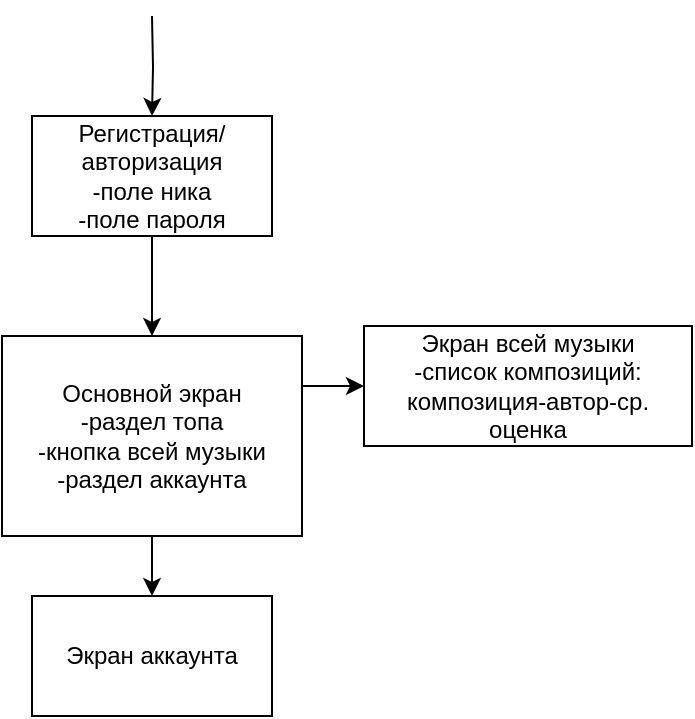 <mxfile version="15.5.2" type="device"><diagram id="TBipZ6Q6yTa2vei6x8QU" name="Page-1"><mxGraphModel dx="865" dy="483" grid="1" gridSize="10" guides="1" tooltips="1" connect="1" arrows="1" fold="1" page="1" pageScale="1" pageWidth="827" pageHeight="1169" math="0" shadow="0"><root><mxCell id="0"/><mxCell id="1" parent="0"/><mxCell id="uNGoFbdNXFilMwOhDLzo-16" style="edgeStyle=orthogonalEdgeStyle;rounded=0;orthogonalLoop=1;jettySize=auto;html=1;entryX=0.5;entryY=0;entryDx=0;entryDy=0;startArrow=none;startFill=0;endArrow=classic;endFill=1;" parent="1" target="uNGoFbdNXFilMwOhDLzo-11" edge="1"><mxGeometry relative="1" as="geometry"><mxPoint x="400" y="130" as="sourcePoint"/></mxGeometry></mxCell><mxCell id="uNGoFbdNXFilMwOhDLzo-10" style="edgeStyle=orthogonalEdgeStyle;rounded=0;orthogonalLoop=1;jettySize=auto;html=1;exitX=0.5;exitY=1;exitDx=0;exitDy=0;entryX=0.5;entryY=0;entryDx=0;entryDy=0;startArrow=none;startFill=0;endArrow=classic;endFill=1;" parent="1" source="uNGoFbdNXFilMwOhDLzo-3" target="uNGoFbdNXFilMwOhDLzo-9" edge="1"><mxGeometry relative="1" as="geometry"/></mxCell><mxCell id="uNGoFbdNXFilMwOhDLzo-18" style="edgeStyle=orthogonalEdgeStyle;rounded=0;orthogonalLoop=1;jettySize=auto;html=1;exitX=1;exitY=0.25;exitDx=0;exitDy=0;entryX=0;entryY=0.5;entryDx=0;entryDy=0;startArrow=none;startFill=0;endArrow=classic;endFill=1;" parent="1" source="uNGoFbdNXFilMwOhDLzo-3" target="uNGoFbdNXFilMwOhDLzo-7" edge="1"><mxGeometry relative="1" as="geometry"/></mxCell><mxCell id="uNGoFbdNXFilMwOhDLzo-3" value="Основной экран&lt;br&gt;-раздел топа&lt;br&gt;-кнопка всей музыки&lt;br&gt;-раздел аккаунта" style="rounded=0;whiteSpace=wrap;html=1;" parent="1" vertex="1"><mxGeometry x="325" y="290" width="150" height="100" as="geometry"/></mxCell><mxCell id="uNGoFbdNXFilMwOhDLzo-7" value="Экран всей музыки&lt;br&gt;-список композиций:&lt;br&gt;композиция-автор-ср. оценка" style="rounded=0;whiteSpace=wrap;html=1;" parent="1" vertex="1"><mxGeometry x="506" y="285" width="164" height="60" as="geometry"/></mxCell><mxCell id="uNGoFbdNXFilMwOhDLzo-9" value="Экран аккаунта" style="rounded=0;whiteSpace=wrap;html=1;" parent="1" vertex="1"><mxGeometry x="340" y="420" width="120" height="60" as="geometry"/></mxCell><mxCell id="uNGoFbdNXFilMwOhDLzo-17" style="edgeStyle=orthogonalEdgeStyle;rounded=0;orthogonalLoop=1;jettySize=auto;html=1;exitX=0.5;exitY=1;exitDx=0;exitDy=0;entryX=0.5;entryY=0;entryDx=0;entryDy=0;startArrow=none;startFill=0;endArrow=classic;endFill=1;" parent="1" source="uNGoFbdNXFilMwOhDLzo-11" target="uNGoFbdNXFilMwOhDLzo-3" edge="1"><mxGeometry relative="1" as="geometry"/></mxCell><mxCell id="uNGoFbdNXFilMwOhDLzo-11" value="Регистрация/авторизация&lt;br&gt;-поле ника&lt;br&gt;-поле пароля" style="rounded=0;whiteSpace=wrap;html=1;" parent="1" vertex="1"><mxGeometry x="340" y="180" width="120" height="60" as="geometry"/></mxCell></root></mxGraphModel></diagram></mxfile>